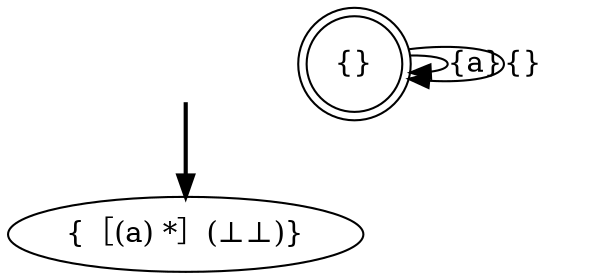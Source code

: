 digraph {
	fake0 [style=invisible]
	"{}" [shape=doublecircle]
	"{［(a) *］(⊥⊥)}" [root=true]
	fake0 -> "{［(a) *］(⊥⊥)}" [style=bold]
	"{}" -> "{}" [label="{a}"]
	"{}" -> "{}" [label="{}"]
}
